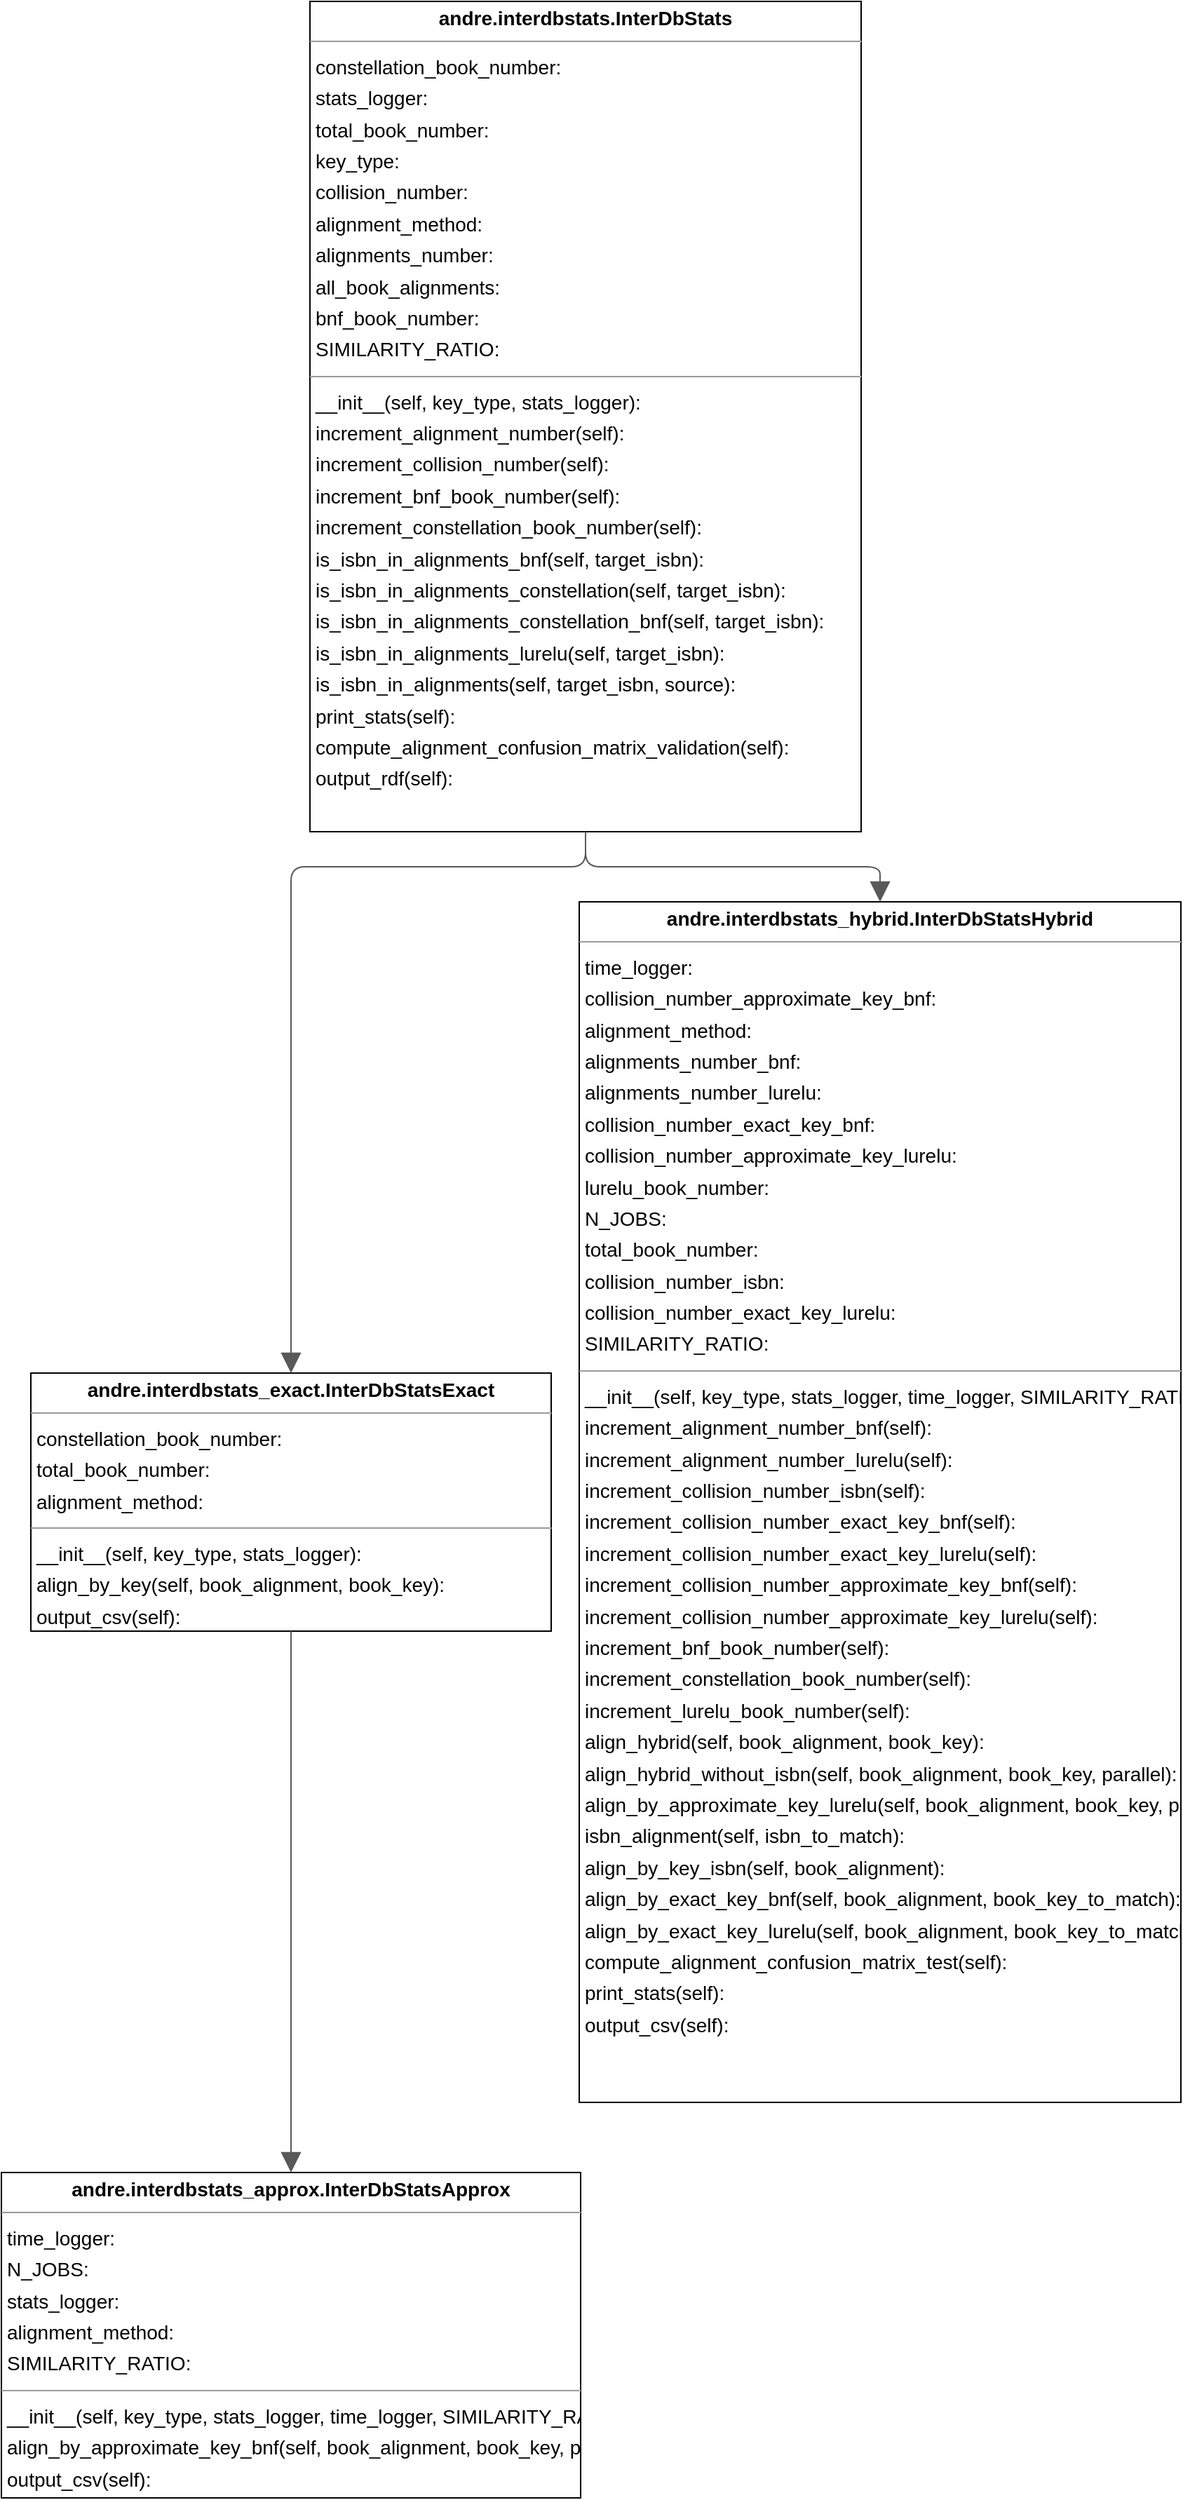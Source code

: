 <mxGraphModel dx="0" dy="0" grid="1" gridSize="10" guides="1" tooltips="1" connect="1" arrows="1" fold="1" page="0" pageScale="1" background="none" math="0" shadow="0">
  <root>
    <mxCell id="0" />
    <mxCell id="1" parent="0" />
    <mxCell id="node1" parent="1" vertex="1" value="&lt;p style=&quot;margin:0px;margin-top:4px;text-align:center;&quot;&gt;&lt;b&gt;andre.interdbstats.InterDbStats&lt;/b&gt;&lt;/p&gt;&lt;hr size=&quot;1&quot;/&gt;&lt;p style=&quot;margin:0 0 0 4px;line-height:1.6;&quot;&gt; constellation_book_number: &lt;br/&gt; stats_logger: &lt;br/&gt; total_book_number: &lt;br/&gt; key_type: &lt;br/&gt; collision_number: &lt;br/&gt; alignment_method: &lt;br/&gt; alignments_number: &lt;br/&gt; all_book_alignments: &lt;br/&gt; bnf_book_number: &lt;br/&gt; SIMILARITY_RATIO: &lt;/p&gt;&lt;hr size=&quot;1&quot;/&gt;&lt;p style=&quot;margin:0 0 0 4px;line-height:1.6;&quot;&gt; __init__(self, key_type, stats_logger): &lt;br/&gt; increment_alignment_number(self): &lt;br/&gt; increment_collision_number(self): &lt;br/&gt; increment_bnf_book_number(self): &lt;br/&gt; increment_constellation_book_number(self): &lt;br/&gt; is_isbn_in_alignments_bnf(self, target_isbn): &lt;br/&gt; is_isbn_in_alignments_constellation(self, target_isbn): &lt;br/&gt; is_isbn_in_alignments_constellation_bnf(self, target_isbn): &lt;br/&gt; is_isbn_in_alignments_lurelu(self, target_isbn): &lt;br/&gt; is_isbn_in_alignments(self, target_isbn, source): &lt;br/&gt; print_stats(self): &lt;br/&gt; compute_alignment_confusion_matrix_validation(self): &lt;br/&gt; output_rdf(self): &lt;/p&gt;" style="verticalAlign=top;align=left;overflow=fill;fontSize=14;fontFamily=Helvetica;html=1;rounded=0;shadow=0;comic=0;labelBackgroundColor=none;strokeWidth=1;">
      <mxGeometry x="67" y="202" width="393" height="592" as="geometry" />
    </mxCell>
    <mxCell id="node2" parent="1" vertex="1" value="&lt;p style=&quot;margin:0px;margin-top:4px;text-align:center;&quot;&gt;&lt;b&gt;andre.interdbstats_approx.InterDbStatsApprox&lt;/b&gt;&lt;/p&gt;&lt;hr size=&quot;1&quot;/&gt;&lt;p style=&quot;margin:0 0 0 4px;line-height:1.6;&quot;&gt; time_logger: &lt;br/&gt; N_JOBS: &lt;br/&gt; stats_logger: &lt;br/&gt; alignment_method: &lt;br/&gt; SIMILARITY_RATIO: &lt;/p&gt;&lt;hr size=&quot;1&quot;/&gt;&lt;p style=&quot;margin:0 0 0 4px;line-height:1.6;&quot;&gt; __init__(self, key_type, stats_logger, time_logger, SIMILARITY_RATIO, N_JOBS): &lt;br/&gt; align_by_approximate_key_bnf(self, book_alignment, book_key, parallel): &lt;br/&gt; output_csv(self): &lt;/p&gt;" style="verticalAlign=top;align=left;overflow=fill;fontSize=14;fontFamily=Helvetica;html=1;rounded=0;shadow=0;comic=0;labelBackgroundColor=none;strokeWidth=1;">
      <mxGeometry x="-153" y="1750" width="413" height="232" as="geometry" />
    </mxCell>
    <mxCell id="node0" parent="1" vertex="1" value="&lt;p style=&quot;margin:0px;margin-top:4px;text-align:center;&quot;&gt;&lt;b&gt;andre.interdbstats_exact.InterDbStatsExact&lt;/b&gt;&lt;/p&gt;&lt;hr size=&quot;1&quot;/&gt;&lt;p style=&quot;margin:0 0 0 4px;line-height:1.6;&quot;&gt; constellation_book_number: &lt;br/&gt; total_book_number: &lt;br/&gt; alignment_method: &lt;/p&gt;&lt;hr size=&quot;1&quot;/&gt;&lt;p style=&quot;margin:0 0 0 4px;line-height:1.6;&quot;&gt; __init__(self, key_type, stats_logger): &lt;br/&gt; align_by_key(self, book_alignment, book_key): &lt;br/&gt; output_csv(self): &lt;/p&gt;" style="verticalAlign=top;align=left;overflow=fill;fontSize=14;fontFamily=Helvetica;html=1;rounded=0;shadow=0;comic=0;labelBackgroundColor=none;strokeWidth=1;">
      <mxGeometry x="-132" y="1180" width="371" height="184" as="geometry" />
    </mxCell>
    <mxCell id="node3" parent="1" vertex="1" value="&lt;p style=&quot;margin:0px;margin-top:4px;text-align:center;&quot;&gt;&lt;b&gt;andre.interdbstats_hybrid.InterDbStatsHybrid&lt;/b&gt;&lt;/p&gt;&lt;hr size=&quot;1&quot;/&gt;&lt;p style=&quot;margin:0 0 0 4px;line-height:1.6;&quot;&gt; time_logger: &lt;br/&gt; collision_number_approximate_key_bnf: &lt;br/&gt; alignment_method: &lt;br/&gt; alignments_number_bnf: &lt;br/&gt; alignments_number_lurelu: &lt;br/&gt; collision_number_exact_key_bnf: &lt;br/&gt; collision_number_approximate_key_lurelu: &lt;br/&gt; lurelu_book_number: &lt;br/&gt; N_JOBS: &lt;br/&gt; total_book_number: &lt;br/&gt; collision_number_isbn: &lt;br/&gt; collision_number_exact_key_lurelu: &lt;br/&gt; SIMILARITY_RATIO: &lt;/p&gt;&lt;hr size=&quot;1&quot;/&gt;&lt;p style=&quot;margin:0 0 0 4px;line-height:1.6;&quot;&gt; __init__(self, key_type, stats_logger, time_logger, SIMILARITY_RATIO, N_JOBS): &lt;br/&gt; increment_alignment_number_bnf(self): &lt;br/&gt; increment_alignment_number_lurelu(self): &lt;br/&gt; increment_collision_number_isbn(self): &lt;br/&gt; increment_collision_number_exact_key_bnf(self): &lt;br/&gt; increment_collision_number_exact_key_lurelu(self): &lt;br/&gt; increment_collision_number_approximate_key_bnf(self): &lt;br/&gt; increment_collision_number_approximate_key_lurelu(self): &lt;br/&gt; increment_bnf_book_number(self): &lt;br/&gt; increment_constellation_book_number(self): &lt;br/&gt; increment_lurelu_book_number(self): &lt;br/&gt; align_hybrid(self, book_alignment, book_key): &lt;br/&gt; align_hybrid_without_isbn(self, book_alignment, book_key, parallel): &lt;br/&gt; align_by_approximate_key_lurelu(self, book_alignment, book_key, parallel): &lt;br/&gt; isbn_alignment(self, isbn_to_match): &lt;br/&gt; align_by_key_isbn(self, book_alignment): &lt;br/&gt; align_by_exact_key_bnf(self, book_alignment, book_key_to_match): &lt;br/&gt; align_by_exact_key_lurelu(self, book_alignment, book_key_to_match): &lt;br/&gt; compute_alignment_confusion_matrix_test(self): &lt;br/&gt; print_stats(self): &lt;br/&gt; output_csv(self): &lt;/p&gt;" style="verticalAlign=top;align=left;overflow=fill;fontSize=14;fontFamily=Helvetica;html=1;rounded=0;shadow=0;comic=0;labelBackgroundColor=none;strokeWidth=1;">
      <mxGeometry x="259" y="844" width="429" height="856" as="geometry" />
    </mxCell>
    <mxCell id="edge1" edge="1" value="" parent="1" source="node2" target="node0" style="html=1;rounded=1;edgeStyle=orthogonalEdgeStyle;dashed=0;startArrow=block;startSize=12;endArrow=none;strokeColor=#595959;exitX=0.500;exitY=0.000;exitDx=0;exitDy=0;entryX=0.500;entryY=1.000;entryDx=0;entryDy=0;">
      <mxGeometry width="50" height="50" relative="1" as="geometry">
        <Array as="points" />
      </mxGeometry>
    </mxCell>
    <mxCell id="edge0" edge="1" value="" parent="1" source="node0" target="node1" style="html=1;rounded=1;edgeStyle=orthogonalEdgeStyle;dashed=0;startArrow=block;startSize=12;endArrow=none;strokeColor=#595959;exitX=0.500;exitY=0.000;exitDx=0;exitDy=0;entryX=0.500;entryY=1.000;entryDx=0;entryDy=0;">
      <mxGeometry width="50" height="50" relative="1" as="geometry">
        <Array as="points">
          <mxPoint x="54" y="819" />
          <mxPoint x="264" y="819" />
        </Array>
      </mxGeometry>
    </mxCell>
    <mxCell id="edge2" edge="1" value="" parent="1" source="node3" target="node1" style="html=1;rounded=1;edgeStyle=orthogonalEdgeStyle;dashed=0;startArrow=block;startSize=12;endArrow=none;strokeColor=#595959;exitX=0.500;exitY=0.000;exitDx=0;exitDy=0;entryX=0.500;entryY=1.000;entryDx=0;entryDy=0;">
      <mxGeometry width="50" height="50" relative="1" as="geometry">
        <Array as="points">
          <mxPoint x="474" y="819" />
          <mxPoint x="264" y="819" />
        </Array>
      </mxGeometry>
    </mxCell>
  </root>
</mxGraphModel>